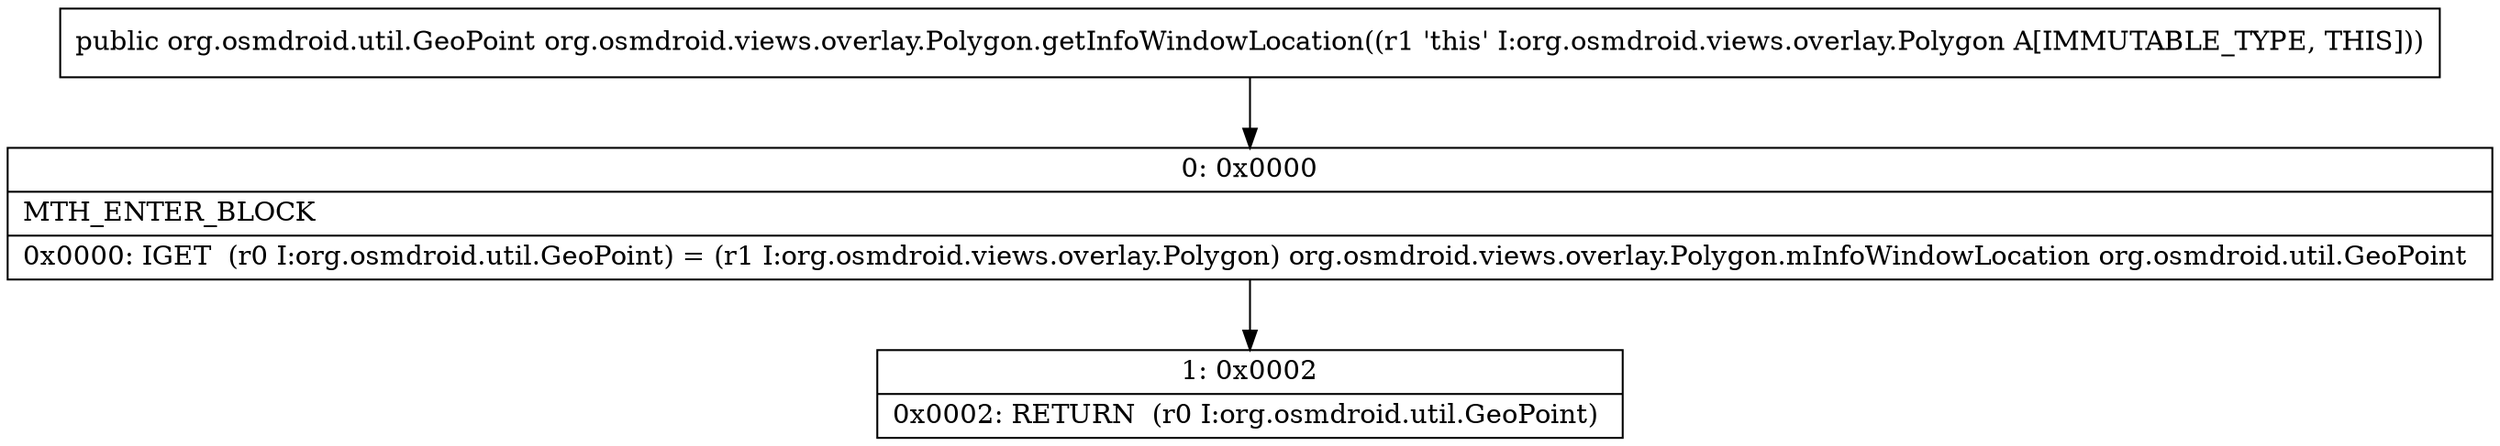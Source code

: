 digraph "CFG fororg.osmdroid.views.overlay.Polygon.getInfoWindowLocation()Lorg\/osmdroid\/util\/GeoPoint;" {
Node_0 [shape=record,label="{0\:\ 0x0000|MTH_ENTER_BLOCK\l|0x0000: IGET  (r0 I:org.osmdroid.util.GeoPoint) = (r1 I:org.osmdroid.views.overlay.Polygon) org.osmdroid.views.overlay.Polygon.mInfoWindowLocation org.osmdroid.util.GeoPoint \l}"];
Node_1 [shape=record,label="{1\:\ 0x0002|0x0002: RETURN  (r0 I:org.osmdroid.util.GeoPoint) \l}"];
MethodNode[shape=record,label="{public org.osmdroid.util.GeoPoint org.osmdroid.views.overlay.Polygon.getInfoWindowLocation((r1 'this' I:org.osmdroid.views.overlay.Polygon A[IMMUTABLE_TYPE, THIS])) }"];
MethodNode -> Node_0;
Node_0 -> Node_1;
}

